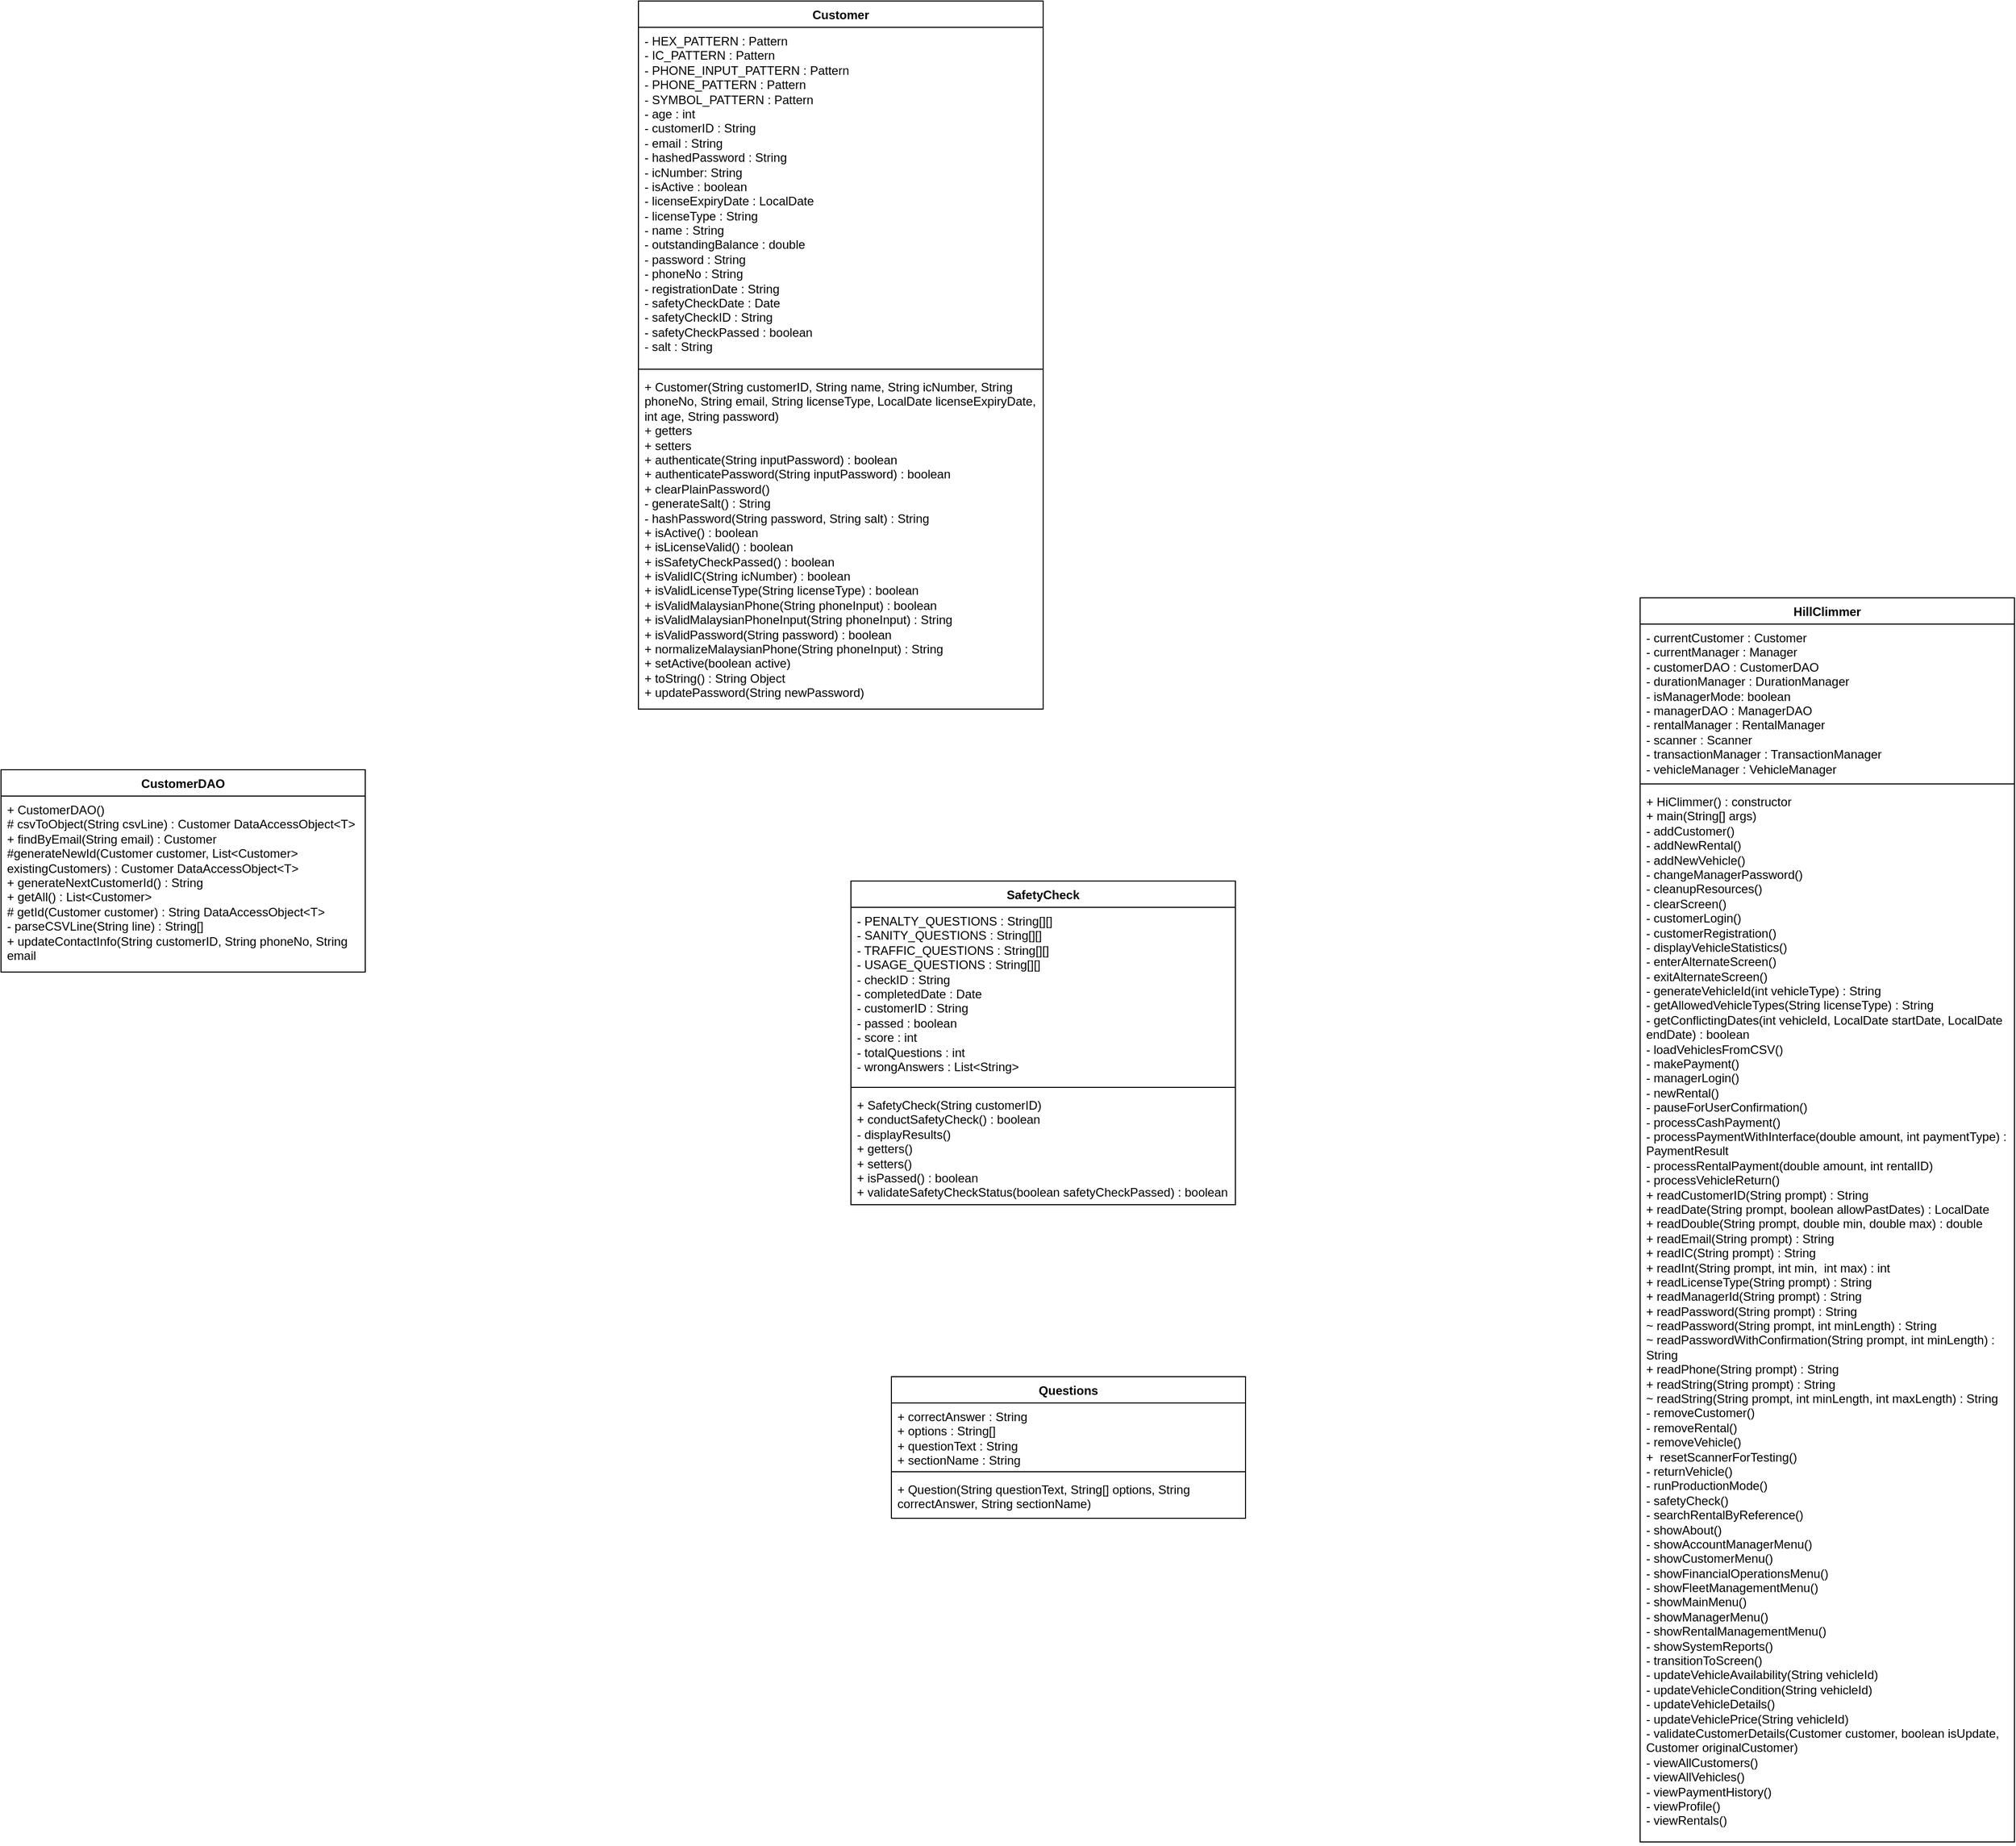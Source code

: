 <mxfile version="28.2.3">
  <diagram name="Page-1" id="KUWia0mi56MD-sfbcHVG">
    <mxGraphModel dx="2313" dy="1773" grid="1" gridSize="10" guides="1" tooltips="1" connect="1" arrows="1" fold="1" page="1" pageScale="1" pageWidth="850" pageHeight="1100" math="0" shadow="0">
      <root>
        <mxCell id="0" />
        <mxCell id="1" parent="0" />
        <mxCell id="KkSQwusm3BORoXdPYHce-2" value="HillClimmer" style="swimlane;fontStyle=1;align=center;verticalAlign=top;childLayout=stackLayout;horizontal=1;startSize=26;horizontalStack=0;resizeParent=1;resizeParentMax=0;resizeLast=0;collapsible=1;marginBottom=0;whiteSpace=wrap;html=1;" parent="1" vertex="1">
          <mxGeometry x="60" y="50" width="370" height="1230" as="geometry" />
        </mxCell>
        <mxCell id="KkSQwusm3BORoXdPYHce-3" value="- currentCustomer : Customer&lt;br&gt;- currentManager : Manager&lt;br&gt;- customerDAO : CustomerDAO&lt;div&gt;- durationManager : DurationManager&lt;br&gt;- isManagerMode: boolean&lt;br&gt;- managerDAO : ManagerDAO&lt;br&gt;- rentalManager : RentalManager&lt;br&gt;- scanner : Scanner&lt;br&gt;- transactionManager : TransactionManager&lt;br&gt;- vehicleManager : VehicleManager&lt;br&gt;&lt;br&gt;&lt;div&gt;&lt;br&gt;&lt;/div&gt;&lt;/div&gt;" style="text;strokeColor=none;fillColor=none;align=left;verticalAlign=top;spacingLeft=4;spacingRight=4;overflow=hidden;rotatable=0;points=[[0,0.5],[1,0.5]];portConstraint=eastwest;whiteSpace=wrap;html=1;" parent="KkSQwusm3BORoXdPYHce-2" vertex="1">
          <mxGeometry y="26" width="370" height="154" as="geometry" />
        </mxCell>
        <mxCell id="KkSQwusm3BORoXdPYHce-4" value="" style="line;strokeWidth=1;fillColor=none;align=left;verticalAlign=middle;spacingTop=-1;spacingLeft=3;spacingRight=3;rotatable=0;labelPosition=right;points=[];portConstraint=eastwest;strokeColor=inherit;" parent="KkSQwusm3BORoXdPYHce-2" vertex="1">
          <mxGeometry y="180" width="370" height="8" as="geometry" />
        </mxCell>
        <mxCell id="KkSQwusm3BORoXdPYHce-5" value="+ HiClimmer() : constructor&lt;br&gt;+ main(String[] args)&lt;br&gt;- addCustomer()&lt;br&gt;- addNewRental()&lt;br&gt;- addNewVehicle()&lt;br&gt;- changeManagerPassword()&lt;br&gt;- cleanupResources()&lt;br&gt;- clearScreen()&lt;br&gt;- customerLogin()&lt;br&gt;- customerRegistration()&lt;br&gt;- displayVehicleStatistics()&lt;br&gt;- enterAlternateScreen()&lt;br&gt;- exitAlternateScreen()&lt;br&gt;- generateVehicleId(int vehicleType) : String&lt;br&gt;- getAllowedVehicleTypes(String licenseType) : String&lt;br&gt;- getConflictingDates(int vehicleId, LocalDate startDate, LocalDate endDate) : boolean&lt;br&gt;- loadVehiclesFromCSV()&lt;br&gt;- makePayment()&lt;br&gt;- managerLogin()&lt;br&gt;- newRental()&lt;br&gt;- pauseForUserConfirmation()&lt;br&gt;- processCashPayment()&lt;br&gt;- processPaymentWithInterface(double amount, int paymentType) : PaymentResult&lt;br&gt;- processRentalPayment(double amount, int rentalID)&lt;br&gt;- processVehicleReturn()&lt;br&gt;+ readCustomerID(String prompt) : String&lt;br&gt;+ readDate(String prompt, boolean allowPastDates) : LocalDate&lt;br&gt;+ readDouble(String prompt, double min, double max) : double&lt;br&gt;+ readEmail(String prompt) : String&lt;br&gt;+ readIC(String prompt) : String&lt;br&gt;+ readInt(String prompt, int min,&amp;nbsp; int max) : int&lt;br&gt;+ readLicenseType(String prompt) : String&lt;br&gt;+ readManagerId(String prompt) : String&lt;br&gt;+ readPassword(String prompt) : String&lt;br&gt;~ readPassword(String prompt, int minLength) : String&lt;br&gt;~ readPasswordWithConfirmation(String prompt, int minLength) : String&lt;br&gt;+ readPhone(String prompt) : String&lt;br&gt;+ readString(String prompt) : String&lt;br&gt;~ readString(String prompt, int minLength, int maxLength) : String&lt;br&gt;- removeCustomer()&lt;br&gt;- removeRental()&lt;br&gt;- removeVehicle()&lt;br&gt;+&amp;nbsp; resetScannerForTesting()&lt;br&gt;- returnVehicle()&lt;br&gt;- runProductionMode()&lt;br&gt;- safetyCheck()&lt;br&gt;- searchRentalByReference()&lt;br&gt;- showAbout()&lt;br&gt;- showAccountManagerMenu()&lt;br&gt;- showCustomerMenu()&lt;br&gt;- showFinancialOperationsMenu()&lt;br&gt;- showFleetManagementMenu()&lt;br&gt;- showMainMenu()&lt;br&gt;- showManagerMenu()&lt;br&gt;- showRentalManagementMenu()&lt;br&gt;- showSystemReports()&lt;br&gt;- transitionToScreen()&lt;br&gt;- updateVehicleAvailability(String vehicleId)&lt;br&gt;- updateVehicleCondition(String vehicleId)&lt;br&gt;- updateVehicleDetails()&lt;br&gt;- updateVehiclePrice(String vehicleId)&lt;br&gt;- validateCustomerDetails(Customer customer, boolean isUpdate, Customer originalCustomer)&lt;br&gt;- viewAllCustomers()&lt;br&gt;- viewAllVehicles()&lt;br&gt;- viewPaymentHistory()&lt;br&gt;- viewProfile()&lt;br&gt;- viewRentals()" style="text;strokeColor=none;fillColor=none;align=left;verticalAlign=top;spacingLeft=4;spacingRight=4;overflow=hidden;rotatable=0;points=[[0,0.5],[1,0.5]];portConstraint=eastwest;whiteSpace=wrap;html=1;" parent="KkSQwusm3BORoXdPYHce-2" vertex="1">
          <mxGeometry y="188" width="370" height="1042" as="geometry" />
        </mxCell>
        <mxCell id="1-GLfwU_gdSAN0xT_Nue-1" value="Customer" style="swimlane;fontStyle=1;align=center;verticalAlign=top;childLayout=stackLayout;horizontal=1;startSize=26;horizontalStack=0;resizeParent=1;resizeParentMax=0;resizeLast=0;collapsible=1;marginBottom=0;whiteSpace=wrap;html=1;" parent="1" vertex="1">
          <mxGeometry x="-930" y="-540" width="400" height="700" as="geometry" />
        </mxCell>
        <mxCell id="1-GLfwU_gdSAN0xT_Nue-2" value="- HEX_PATTERN : Pattern&lt;br&gt;- IC_PATTERN : Pattern&lt;br&gt;- PHONE_INPUT_PATTERN : Pattern&lt;br&gt;- PHONE_PATTERN : Pattern&lt;br&gt;- SYMBOL_PATTERN : Pattern&lt;br&gt;- age : int&lt;br&gt;- customerID : String&lt;br&gt;- email : String&lt;br&gt;- hashedPassword : String&lt;br&gt;- icNumber: String&lt;br&gt;- isActive : boolean&lt;br&gt;- licenseExpiryDate : LocalDate&lt;br&gt;- licenseType : String&lt;br&gt;- name : String&lt;br&gt;- outstandingBalance : double&lt;br&gt;- password : String&lt;br&gt;- phoneNo : String&lt;br&gt;- registrationDate : String&lt;br&gt;- safetyCheckDate : Date&lt;br&gt;- safetyCheckID : String&lt;br&gt;- safetyCheckPassed : boolean&lt;br&gt;- salt : String" style="text;strokeColor=none;fillColor=none;align=left;verticalAlign=top;spacingLeft=4;spacingRight=4;overflow=hidden;rotatable=0;points=[[0,0.5],[1,0.5]];portConstraint=eastwest;whiteSpace=wrap;html=1;" parent="1-GLfwU_gdSAN0xT_Nue-1" vertex="1">
          <mxGeometry y="26" width="400" height="334" as="geometry" />
        </mxCell>
        <mxCell id="1-GLfwU_gdSAN0xT_Nue-3" value="" style="line;strokeWidth=1;fillColor=none;align=left;verticalAlign=middle;spacingTop=-1;spacingLeft=3;spacingRight=3;rotatable=0;labelPosition=right;points=[];portConstraint=eastwest;strokeColor=inherit;" parent="1-GLfwU_gdSAN0xT_Nue-1" vertex="1">
          <mxGeometry y="360" width="400" height="8" as="geometry" />
        </mxCell>
        <mxCell id="1-GLfwU_gdSAN0xT_Nue-4" value="+ Customer(String customerID, String name, String icNumber, String phoneNo, String email, String licenseType, LocalDate licenseExpiryDate, int age, String password)&lt;br&gt;+ getters&lt;br&gt;+ setters&lt;br&gt;+ authenticate(String inputPassword) : boolean&lt;br&gt;+ authenticatePassword(String inputPassword) : boolean&lt;br&gt;+ clearPlainPassword()&lt;br&gt;- generateSalt() : String&lt;br&gt;- hashPassword(String password, String salt) : String&lt;br&gt;+ isActive() : boolean&lt;br&gt;+ isLicenseValid() : boolean&lt;br&gt;+ isSafetyCheckPassed() : boolean&lt;br&gt;+ isValidIC(String icNumber) : boolean&lt;div&gt;+ isValidLicenseType(String licenseType) : boolean&lt;br&gt;+ isValidMalaysianPhone(String phoneInput) : boolean&lt;br&gt;+ isValidMalaysianPhoneInput(String phoneInput) : String&lt;br&gt;+ isValidPassword(String password) : boolean&lt;br&gt;+ normalizeMalaysianPhone(String phoneInput) : String&lt;br&gt;+ setActive(boolean active)&lt;br&gt;+ toString() : String Object&lt;br&gt;+ updatePassword(String newPassword)&lt;br&gt;&lt;br&gt;&lt;br&gt;&lt;/div&gt;" style="text;strokeColor=none;fillColor=none;align=left;verticalAlign=top;spacingLeft=4;spacingRight=4;overflow=hidden;rotatable=0;points=[[0,0.5],[1,0.5]];portConstraint=eastwest;whiteSpace=wrap;html=1;" parent="1-GLfwU_gdSAN0xT_Nue-1" vertex="1">
          <mxGeometry y="368" width="400" height="332" as="geometry" />
        </mxCell>
        <mxCell id="1-GLfwU_gdSAN0xT_Nue-5" value="SafetyCheck" style="swimlane;fontStyle=1;align=center;verticalAlign=top;childLayout=stackLayout;horizontal=1;startSize=26;horizontalStack=0;resizeParent=1;resizeParentMax=0;resizeLast=0;collapsible=1;marginBottom=0;whiteSpace=wrap;html=1;" parent="1" vertex="1">
          <mxGeometry x="-720" y="330" width="380" height="320" as="geometry" />
        </mxCell>
        <mxCell id="1-GLfwU_gdSAN0xT_Nue-6" value="- PENALTY_QUESTIONS : String[][]&lt;br&gt;- SANITY_QUESTIONS : String[][]&lt;br&gt;- TRAFFIC_QUESTIONS : String[][]&lt;br&gt;- USAGE_QUESTIONS : String[][]&lt;br&gt;- checkID : String&lt;br&gt;- completedDate : Date&lt;br&gt;- customerID : String&lt;br&gt;- passed : boolean&lt;br&gt;- score : int&lt;br&gt;- totalQuestions : int&lt;br&gt;- wrongAnswers : List&amp;lt;String&amp;gt;&lt;div&gt;&lt;br/&gt;&lt;/div&gt;" style="text;strokeColor=none;fillColor=none;align=left;verticalAlign=top;spacingLeft=4;spacingRight=4;overflow=hidden;rotatable=0;points=[[0,0.5],[1,0.5]];portConstraint=eastwest;whiteSpace=wrap;html=1;" parent="1-GLfwU_gdSAN0xT_Nue-5" vertex="1">
          <mxGeometry y="26" width="380" height="174" as="geometry" />
        </mxCell>
        <mxCell id="1-GLfwU_gdSAN0xT_Nue-7" value="" style="line;strokeWidth=1;fillColor=none;align=left;verticalAlign=middle;spacingTop=-1;spacingLeft=3;spacingRight=3;rotatable=0;labelPosition=right;points=[];portConstraint=eastwest;strokeColor=inherit;" parent="1-GLfwU_gdSAN0xT_Nue-5" vertex="1">
          <mxGeometry y="200" width="380" height="8" as="geometry" />
        </mxCell>
        <mxCell id="1-GLfwU_gdSAN0xT_Nue-8" value="+ SafetyCheck(String customerID)&lt;br&gt;+ conductSafetyCheck() : boolean&lt;br&gt;- displayResults()&lt;br&gt;+ getters()&lt;br&gt;+ setters()&lt;br&gt;+ isPassed() : boolean&lt;br&gt;+ validateSafetyCheckStatus(boolean safetyCheckPassed) : boolean&lt;br&gt;&lt;br&gt;&lt;div&gt;&lt;br&gt;&lt;/div&gt;" style="text;strokeColor=none;fillColor=none;align=left;verticalAlign=top;spacingLeft=4;spacingRight=4;overflow=hidden;rotatable=0;points=[[0,0.5],[1,0.5]];portConstraint=eastwest;whiteSpace=wrap;html=1;" parent="1-GLfwU_gdSAN0xT_Nue-5" vertex="1">
          <mxGeometry y="208" width="380" height="112" as="geometry" />
        </mxCell>
        <mxCell id="1-GLfwU_gdSAN0xT_Nue-9" value="Questions" style="swimlane;fontStyle=1;align=center;verticalAlign=top;childLayout=stackLayout;horizontal=1;startSize=26;horizontalStack=0;resizeParent=1;resizeParentMax=0;resizeLast=0;collapsible=1;marginBottom=0;whiteSpace=wrap;html=1;" parent="1" vertex="1">
          <mxGeometry x="-680" y="820" width="350" height="140" as="geometry" />
        </mxCell>
        <mxCell id="1-GLfwU_gdSAN0xT_Nue-10" value="+ correctAnswer : String&lt;br&gt;+ options : String[]&lt;br&gt;+ questionText : String&lt;br&gt;+ sectionName : String&lt;br&gt;&lt;div&gt;&lt;br&gt;&lt;/div&gt;" style="text;strokeColor=none;fillColor=none;align=left;verticalAlign=top;spacingLeft=4;spacingRight=4;overflow=hidden;rotatable=0;points=[[0,0.5],[1,0.5]];portConstraint=eastwest;whiteSpace=wrap;html=1;" parent="1-GLfwU_gdSAN0xT_Nue-9" vertex="1">
          <mxGeometry y="26" width="350" height="64" as="geometry" />
        </mxCell>
        <mxCell id="1-GLfwU_gdSAN0xT_Nue-11" value="" style="line;strokeWidth=1;fillColor=none;align=left;verticalAlign=middle;spacingTop=-1;spacingLeft=3;spacingRight=3;rotatable=0;labelPosition=right;points=[];portConstraint=eastwest;strokeColor=inherit;" parent="1-GLfwU_gdSAN0xT_Nue-9" vertex="1">
          <mxGeometry y="90" width="350" height="8" as="geometry" />
        </mxCell>
        <mxCell id="1-GLfwU_gdSAN0xT_Nue-12" value="+ Question(String questionText, String[] options, String correctAnswer, String sectionName)" style="text;strokeColor=none;fillColor=none;align=left;verticalAlign=top;spacingLeft=4;spacingRight=4;overflow=hidden;rotatable=0;points=[[0,0.5],[1,0.5]];portConstraint=eastwest;whiteSpace=wrap;html=1;" parent="1-GLfwU_gdSAN0xT_Nue-9" vertex="1">
          <mxGeometry y="98" width="350" height="42" as="geometry" />
        </mxCell>
        <mxCell id="6XG5QplGx-Yt1XKf_cvf-1" value="CustomerDAO" style="swimlane;fontStyle=1;align=center;verticalAlign=top;childLayout=stackLayout;horizontal=1;startSize=26;horizontalStack=0;resizeParent=1;resizeParentMax=0;resizeLast=0;collapsible=1;marginBottom=0;whiteSpace=wrap;html=1;" vertex="1" parent="1">
          <mxGeometry x="-1560" y="220" width="360" height="200" as="geometry" />
        </mxCell>
        <mxCell id="6XG5QplGx-Yt1XKf_cvf-4" value="+ CustomerDAO()&lt;br&gt;# csvToObject(String csvLine) : Customer DataAccessObject&amp;lt;T&amp;gt;&lt;br&gt;+ findByEmail(String email) : Customer&lt;br&gt;#generateNewId(Customer customer, List&amp;lt;Customer&amp;gt; existingCustomers) : Customer DataAccessObject&amp;lt;T&amp;gt;&lt;br&gt;+ generateNextCustomerId() : String&lt;br&gt;+ getAll() : List&amp;lt;Customer&amp;gt;&lt;br&gt;# getId(Customer customer) : String DataAccessObject&amp;lt;T&amp;gt;&lt;br&gt;- parseCSVLine(String line) : String[]&lt;br&gt;+ updateContactInfo(String customerID, String phoneNo, String email" style="text;strokeColor=none;fillColor=none;align=left;verticalAlign=top;spacingLeft=4;spacingRight=4;overflow=hidden;rotatable=0;points=[[0,0.5],[1,0.5]];portConstraint=eastwest;whiteSpace=wrap;html=1;" vertex="1" parent="6XG5QplGx-Yt1XKf_cvf-1">
          <mxGeometry y="26" width="360" height="174" as="geometry" />
        </mxCell>
      </root>
    </mxGraphModel>
  </diagram>
</mxfile>
